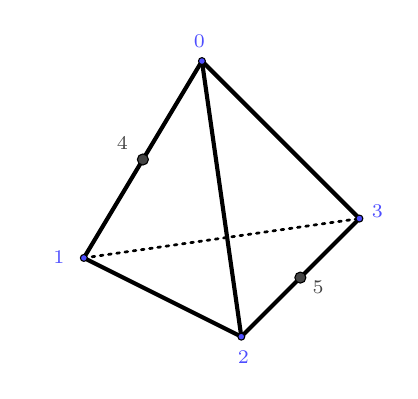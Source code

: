 \definecolor{uuuuuu}{rgb}{0.267,0.267,0.267}
\definecolor{ududff}{rgb}{0.302,0.302,1}
\begin{tikzpicture}[scale=0.5,line cap=round,line join=round,>=triangle 45,x=1cm,y=1cm]
\draw [line width=1.5pt] (0,0)-- (3,5);
\draw [line width=1.5pt] (7,1)-- (3,5);
\draw [line width=1.5pt] (7,1)-- (4,-2);
\draw [line width=1.5pt] (0,0)-- (4,-2);
\draw [line width=1.5pt] (4,-2)-- (3,5);
\draw [line width=1pt,dotted] (0,0)-- (7,1);
\begin{scriptsize}
\draw [fill=ududff] (0,0) circle (2.5pt);
\draw[color=ududff] (-0.631,0.011) node {1};
\draw [fill=ududff] (3,5) circle (2.5pt);
\draw[color=ududff] (2.933,5.503) node {0};
\draw [fill=ududff] (7,1) circle (2.5pt);
\draw[color=ududff] (7.455,1.195) node {3};
\draw [fill=ududff] (4,-2) circle (2.5pt);
\draw[color=ududff] (4.05,-2.529) node {2};
\draw [fill=uuuuuu] (1.5,2.5) circle (4pt);
\draw[color=uuuuuu] (0.978,2.91) node {4};
\draw [fill=uuuuuu] (5.5,-0.5) circle (4pt);
\draw[color=uuuuuu] (5.952,-0.734) node {5};
\end{scriptsize}
\end{tikzpicture}
